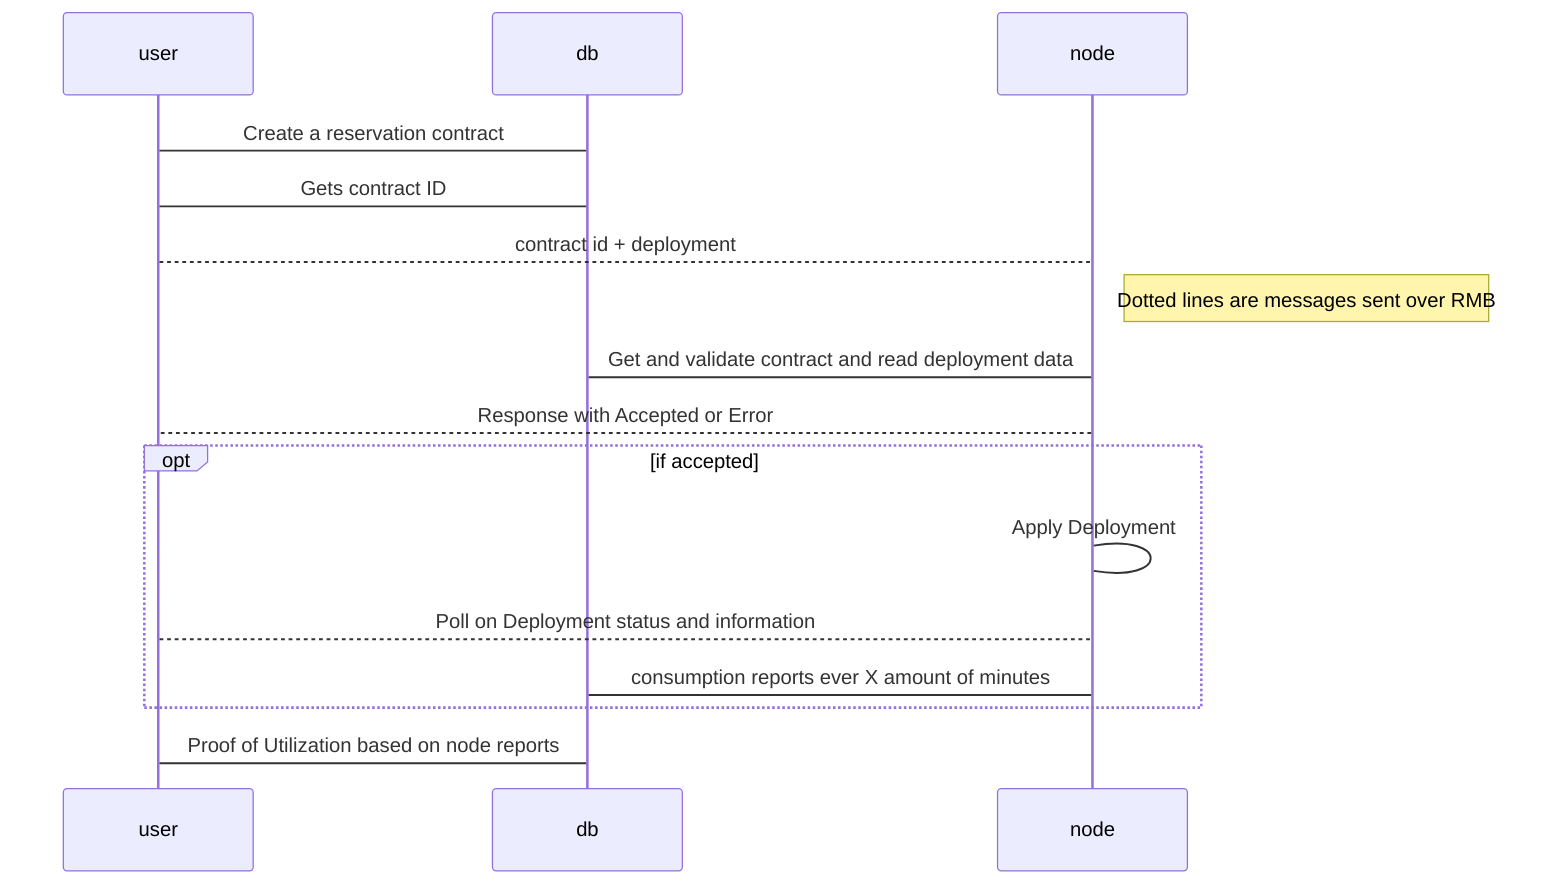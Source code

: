 sequenceDiagram
participant user
participant db
participant node

user->db: Create a reservation contract
db->user: Gets contract ID
user-->node: contract id + deployment
Note right of node: Dotted lines are messages sent over RMB
node->db: Get and validate contract and read deployment data
node-->user: Response with Accepted or Error
opt if accepted
    node->node: Apply Deployment
    user-->node: Poll on Deployment status and information
    node->db: consumption reports ever X amount of minutes
end
db->user: Proof of Utilization based on node reports